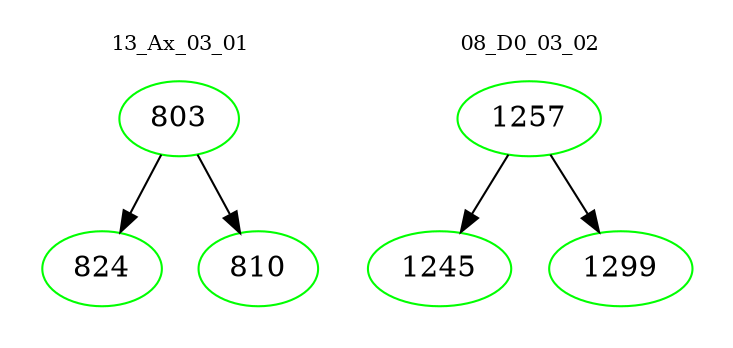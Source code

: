digraph{
subgraph cluster_0 {
color = white
label = "13_Ax_03_01";
fontsize=10;
T0_803 [label="803", color="green"]
T0_803 -> T0_824 [color="black"]
T0_824 [label="824", color="green"]
T0_803 -> T0_810 [color="black"]
T0_810 [label="810", color="green"]
}
subgraph cluster_1 {
color = white
label = "08_D0_03_02";
fontsize=10;
T1_1257 [label="1257", color="green"]
T1_1257 -> T1_1245 [color="black"]
T1_1245 [label="1245", color="green"]
T1_1257 -> T1_1299 [color="black"]
T1_1299 [label="1299", color="green"]
}
}
